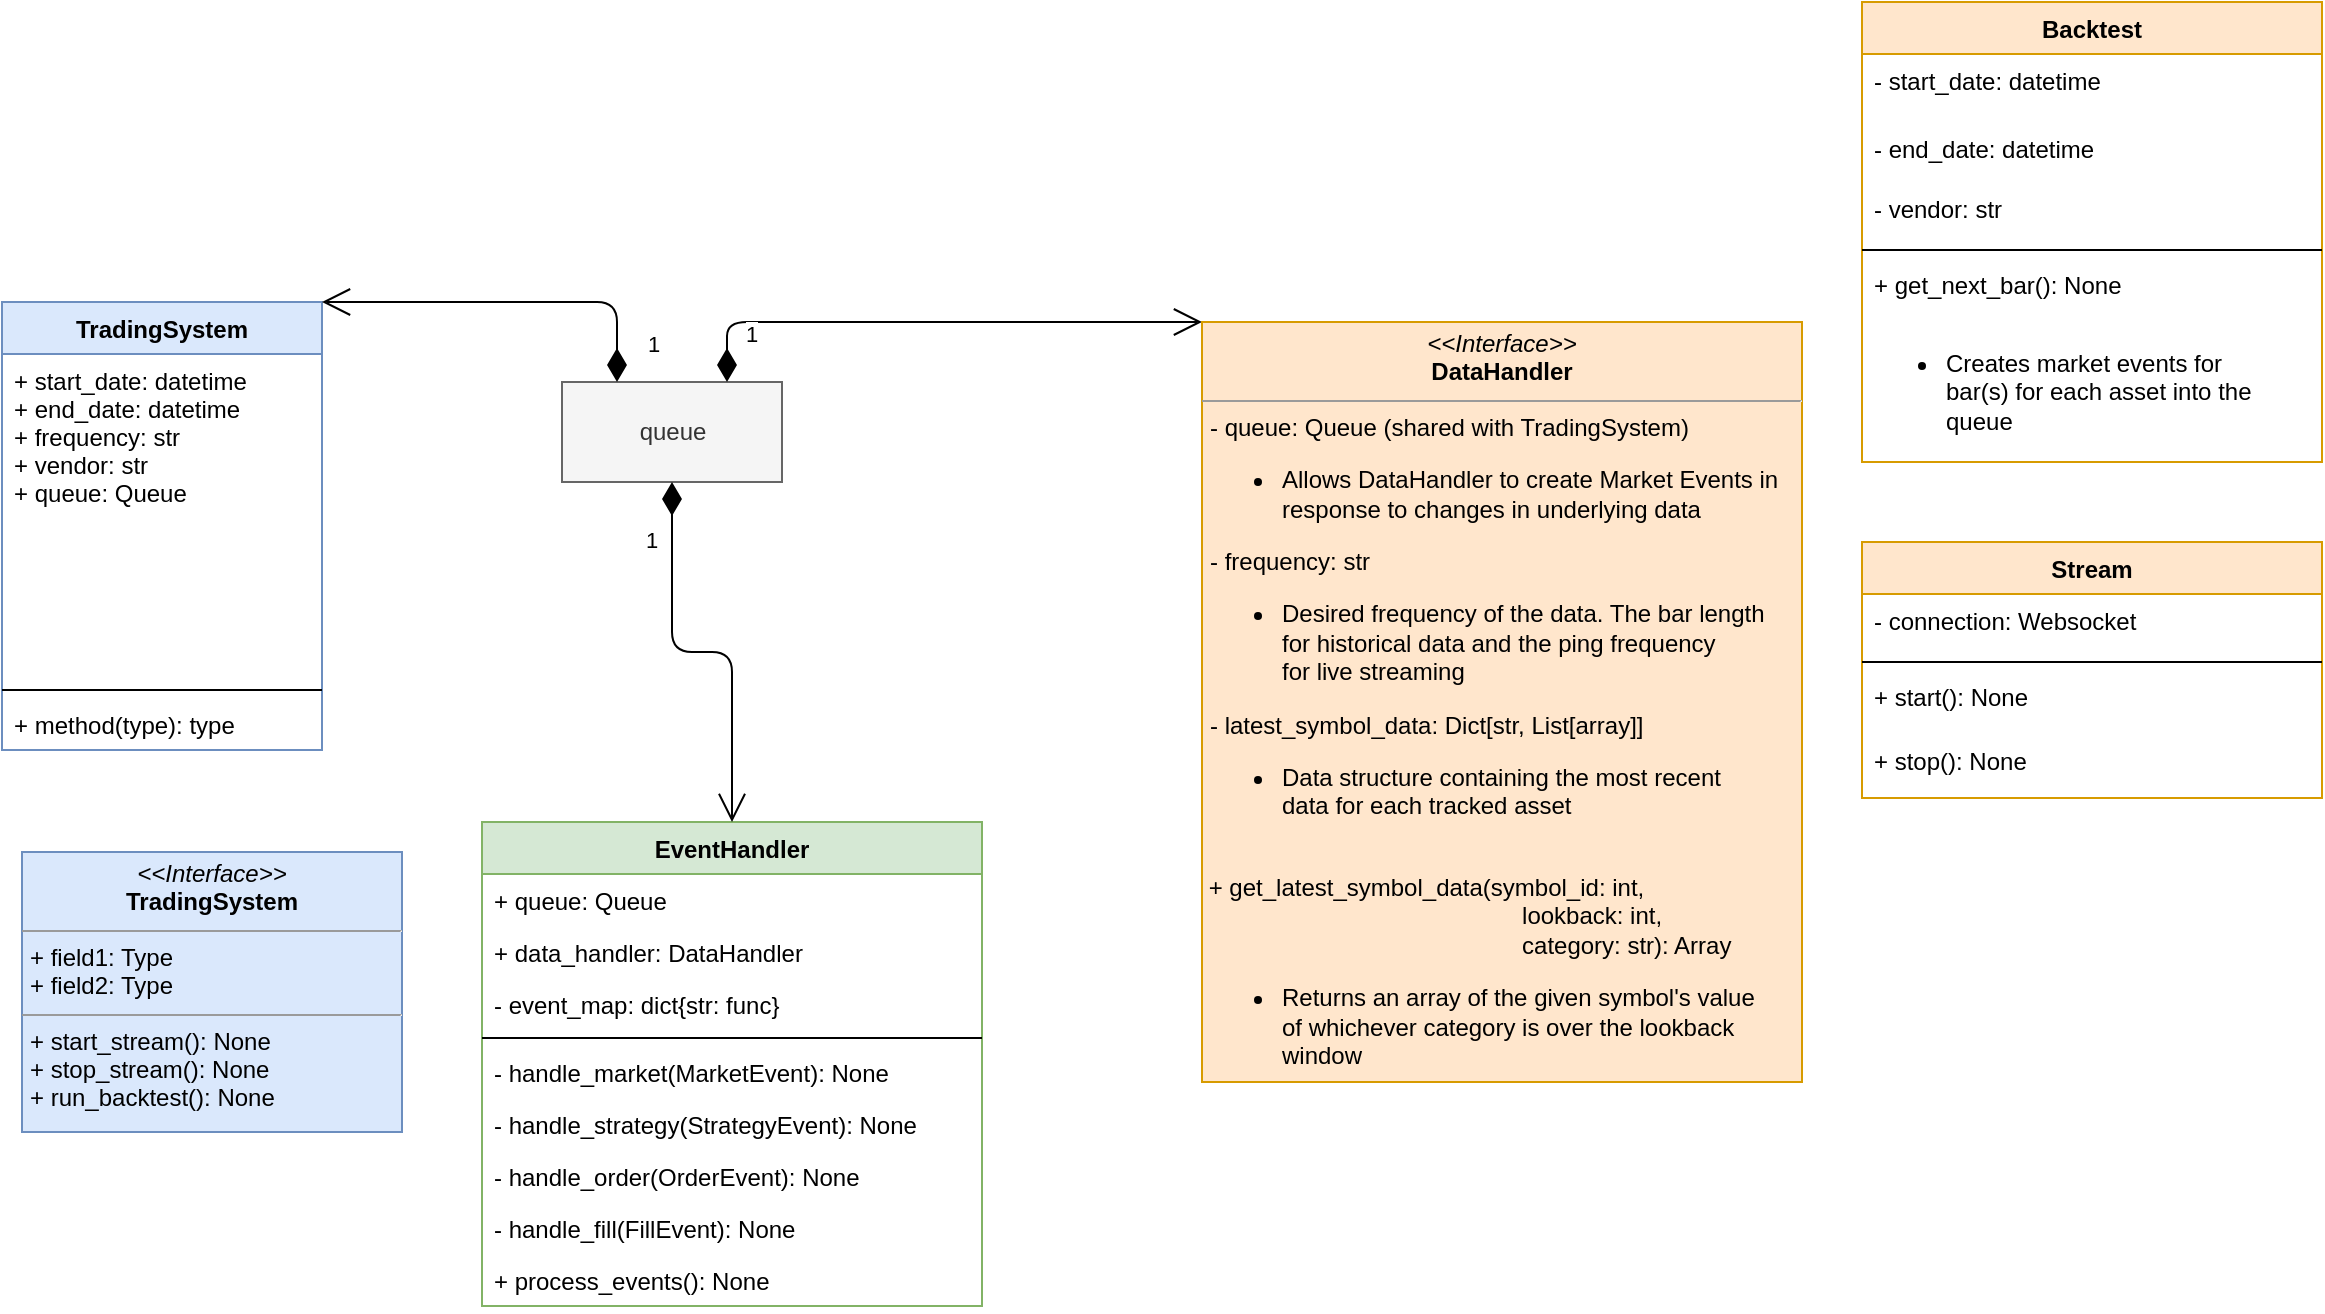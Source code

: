 <mxfile version="15.1.3" type="device"><diagram id="C5RBs43oDa-KdzZeNtuy" name="Page-1"><mxGraphModel dx="1933" dy="957" grid="1" gridSize="10" guides="1" tooltips="1" connect="1" arrows="1" fold="1" page="1" pageScale="1" pageWidth="827" pageHeight="1169" math="0" shadow="0"><root><mxCell id="WIyWlLk6GJQsqaUBKTNV-0"/><mxCell id="WIyWlLk6GJQsqaUBKTNV-1" parent="WIyWlLk6GJQsqaUBKTNV-0"/><mxCell id="_k8W7j_qu6eyTOmp5qZD-9" value="TradingSystem" style="swimlane;fontStyle=1;align=center;verticalAlign=top;childLayout=stackLayout;horizontal=1;startSize=26;horizontalStack=0;resizeParent=1;resizeParentMax=0;resizeLast=0;collapsible=1;marginBottom=0;fillColor=#dae8fc;strokeColor=#6c8ebf;" parent="WIyWlLk6GJQsqaUBKTNV-1" vertex="1"><mxGeometry x="-50" y="300" width="160" height="224" as="geometry"/></mxCell><mxCell id="_k8W7j_qu6eyTOmp5qZD-10" value="+ start_date: datetime&#10;+ end_date: datetime&#10;+ frequency: str&#10;+ vendor: str&#10;+ queue: Queue" style="text;strokeColor=none;fillColor=none;align=left;verticalAlign=top;spacingLeft=4;spacingRight=4;overflow=hidden;rotatable=0;points=[[0,0.5],[1,0.5]];portConstraint=eastwest;" parent="_k8W7j_qu6eyTOmp5qZD-9" vertex="1"><mxGeometry y="26" width="160" height="164" as="geometry"/></mxCell><mxCell id="_k8W7j_qu6eyTOmp5qZD-11" value="" style="line;strokeWidth=1;fillColor=none;align=left;verticalAlign=middle;spacingTop=-1;spacingLeft=3;spacingRight=3;rotatable=0;labelPosition=right;points=[];portConstraint=eastwest;" parent="_k8W7j_qu6eyTOmp5qZD-9" vertex="1"><mxGeometry y="190" width="160" height="8" as="geometry"/></mxCell><mxCell id="_k8W7j_qu6eyTOmp5qZD-12" value="+ method(type): type" style="text;strokeColor=none;fillColor=none;align=left;verticalAlign=top;spacingLeft=4;spacingRight=4;overflow=hidden;rotatable=0;points=[[0,0.5],[1,0.5]];portConstraint=eastwest;" parent="_k8W7j_qu6eyTOmp5qZD-9" vertex="1"><mxGeometry y="198" width="160" height="26" as="geometry"/></mxCell><mxCell id="_k8W7j_qu6eyTOmp5qZD-13" value="EventHandler" style="swimlane;fontStyle=1;align=center;verticalAlign=top;childLayout=stackLayout;horizontal=1;startSize=26;horizontalStack=0;resizeParent=1;resizeParentMax=0;resizeLast=0;collapsible=1;marginBottom=0;fillColor=#d5e8d4;strokeColor=#82b366;" parent="WIyWlLk6GJQsqaUBKTNV-1" vertex="1"><mxGeometry x="190" y="560" width="250" height="242" as="geometry"/></mxCell><mxCell id="_k8W7j_qu6eyTOmp5qZD-14" value="+ queue: Queue" style="text;strokeColor=none;fillColor=none;align=left;verticalAlign=top;spacingLeft=4;spacingRight=4;overflow=hidden;rotatable=0;points=[[0,0.5],[1,0.5]];portConstraint=eastwest;" parent="_k8W7j_qu6eyTOmp5qZD-13" vertex="1"><mxGeometry y="26" width="250" height="26" as="geometry"/></mxCell><mxCell id="wSkx65rzyunB_vzu4KKB-18" value="+ data_handler: DataHandler" style="text;strokeColor=none;fillColor=none;align=left;verticalAlign=top;spacingLeft=4;spacingRight=4;overflow=hidden;rotatable=0;points=[[0,0.5],[1,0.5]];portConstraint=eastwest;" parent="_k8W7j_qu6eyTOmp5qZD-13" vertex="1"><mxGeometry y="52" width="250" height="26" as="geometry"/></mxCell><mxCell id="wSkx65rzyunB_vzu4KKB-19" value="- event_map: dict{str: func}" style="text;strokeColor=none;fillColor=none;align=left;verticalAlign=top;spacingLeft=4;spacingRight=4;overflow=hidden;rotatable=0;points=[[0,0.5],[1,0.5]];portConstraint=eastwest;" parent="_k8W7j_qu6eyTOmp5qZD-13" vertex="1"><mxGeometry y="78" width="250" height="26" as="geometry"/></mxCell><mxCell id="_k8W7j_qu6eyTOmp5qZD-15" value="" style="line;strokeWidth=1;fillColor=none;align=left;verticalAlign=middle;spacingTop=-1;spacingLeft=3;spacingRight=3;rotatable=0;labelPosition=right;points=[];portConstraint=eastwest;" parent="_k8W7j_qu6eyTOmp5qZD-13" vertex="1"><mxGeometry y="104" width="250" height="8" as="geometry"/></mxCell><mxCell id="_k8W7j_qu6eyTOmp5qZD-16" value="- handle_market(MarketEvent): None" style="text;strokeColor=none;fillColor=none;align=left;verticalAlign=top;spacingLeft=4;spacingRight=4;overflow=hidden;rotatable=0;points=[[0,0.5],[1,0.5]];portConstraint=eastwest;" parent="_k8W7j_qu6eyTOmp5qZD-13" vertex="1"><mxGeometry y="112" width="250" height="26" as="geometry"/></mxCell><mxCell id="wSkx65rzyunB_vzu4KKB-20" value="- handle_strategy(StrategyEvent): None" style="text;strokeColor=none;fillColor=none;align=left;verticalAlign=top;spacingLeft=4;spacingRight=4;overflow=hidden;rotatable=0;points=[[0,0.5],[1,0.5]];portConstraint=eastwest;" parent="_k8W7j_qu6eyTOmp5qZD-13" vertex="1"><mxGeometry y="138" width="250" height="26" as="geometry"/></mxCell><mxCell id="wSkx65rzyunB_vzu4KKB-21" value="- handle_order(OrderEvent): None" style="text;strokeColor=none;fillColor=none;align=left;verticalAlign=top;spacingLeft=4;spacingRight=4;overflow=hidden;rotatable=0;points=[[0,0.5],[1,0.5]];portConstraint=eastwest;" parent="_k8W7j_qu6eyTOmp5qZD-13" vertex="1"><mxGeometry y="164" width="250" height="26" as="geometry"/></mxCell><mxCell id="wSkx65rzyunB_vzu4KKB-22" value="- handle_fill(FillEvent): None" style="text;strokeColor=none;fillColor=none;align=left;verticalAlign=top;spacingLeft=4;spacingRight=4;overflow=hidden;rotatable=0;points=[[0,0.5],[1,0.5]];portConstraint=eastwest;" parent="_k8W7j_qu6eyTOmp5qZD-13" vertex="1"><mxGeometry y="190" width="250" height="26" as="geometry"/></mxCell><mxCell id="1VDRhku7NcBPvDR0xEyP-0" value="+ process_events(): None" style="text;strokeColor=none;fillColor=none;align=left;verticalAlign=top;spacingLeft=4;spacingRight=4;overflow=hidden;rotatable=0;points=[[0,0.5],[1,0.5]];portConstraint=eastwest;" vertex="1" parent="_k8W7j_qu6eyTOmp5qZD-13"><mxGeometry y="216" width="250" height="26" as="geometry"/></mxCell><mxCell id="_k8W7j_qu6eyTOmp5qZD-17" value="queue" style="html=1;fillColor=#f5f5f5;strokeColor=#666666;fontColor=#333333;" parent="WIyWlLk6GJQsqaUBKTNV-1" vertex="1"><mxGeometry x="230" y="340" width="110" height="50" as="geometry"/></mxCell><mxCell id="_k8W7j_qu6eyTOmp5qZD-18" value="Backtest" style="swimlane;fontStyle=1;align=center;verticalAlign=top;childLayout=stackLayout;horizontal=1;startSize=26;horizontalStack=0;resizeParent=1;resizeParentMax=0;resizeLast=0;collapsible=1;marginBottom=0;fillColor=#ffe6cc;strokeColor=#d79b00;" parent="WIyWlLk6GJQsqaUBKTNV-1" vertex="1"><mxGeometry x="880" y="150" width="230" height="230" as="geometry"/></mxCell><mxCell id="wSkx65rzyunB_vzu4KKB-13" value="- start_date: datetime" style="text;strokeColor=none;fillColor=none;align=left;verticalAlign=top;spacingLeft=4;spacingRight=4;overflow=hidden;rotatable=0;points=[[0,0.5],[1,0.5]];portConstraint=eastwest;" parent="_k8W7j_qu6eyTOmp5qZD-18" vertex="1"><mxGeometry y="26" width="230" height="34" as="geometry"/></mxCell><mxCell id="wSkx65rzyunB_vzu4KKB-15" value="- end_date: datetime" style="text;strokeColor=none;fillColor=none;align=left;verticalAlign=top;spacingLeft=4;spacingRight=4;overflow=hidden;rotatable=0;points=[[0,0.5],[1,0.5]];portConstraint=eastwest;" parent="_k8W7j_qu6eyTOmp5qZD-18" vertex="1"><mxGeometry y="60" width="230" height="30" as="geometry"/></mxCell><mxCell id="wSkx65rzyunB_vzu4KKB-16" value="- vendor: str" style="text;strokeColor=none;fillColor=none;align=left;verticalAlign=top;spacingLeft=4;spacingRight=4;overflow=hidden;rotatable=0;points=[[0,0.5],[1,0.5]];portConstraint=eastwest;" parent="_k8W7j_qu6eyTOmp5qZD-18" vertex="1"><mxGeometry y="90" width="230" height="30" as="geometry"/></mxCell><mxCell id="_k8W7j_qu6eyTOmp5qZD-20" value="" style="line;strokeWidth=1;fillColor=none;align=left;verticalAlign=middle;spacingTop=-1;spacingLeft=3;spacingRight=3;rotatable=0;labelPosition=right;points=[];portConstraint=eastwest;" parent="_k8W7j_qu6eyTOmp5qZD-18" vertex="1"><mxGeometry y="120" width="230" height="8" as="geometry"/></mxCell><mxCell id="_k8W7j_qu6eyTOmp5qZD-21" value="+ get_next_bar(): None" style="text;strokeColor=none;fillColor=none;align=left;verticalAlign=top;spacingLeft=4;spacingRight=4;overflow=hidden;rotatable=0;points=[[0,0.5],[1,0.5]];portConstraint=eastwest;" parent="_k8W7j_qu6eyTOmp5qZD-18" vertex="1"><mxGeometry y="128" width="230" height="32" as="geometry"/></mxCell><mxCell id="wSkx65rzyunB_vzu4KKB-17" value="&lt;ul&gt;&lt;li&gt;&lt;span&gt;Creates market events for bar(s)&amp;nbsp;&lt;/span&gt;for each asset into the queue&lt;/li&gt;&lt;/ul&gt;" style="text;html=1;strokeColor=none;fillColor=none;align=left;verticalAlign=middle;whiteSpace=wrap;rounded=0;" parent="_k8W7j_qu6eyTOmp5qZD-18" vertex="1"><mxGeometry y="160" width="230" height="70" as="geometry"/></mxCell><mxCell id="_k8W7j_qu6eyTOmp5qZD-23" value="1" style="endArrow=open;html=1;endSize=12;startArrow=diamondThin;startSize=14;startFill=1;edgeStyle=orthogonalEdgeStyle;align=left;verticalAlign=bottom;exitX=0.25;exitY=0;exitDx=0;exitDy=0;entryX=1;entryY=0;entryDx=0;entryDy=0;" parent="WIyWlLk6GJQsqaUBKTNV-1" source="_k8W7j_qu6eyTOmp5qZD-17" target="_k8W7j_qu6eyTOmp5qZD-9" edge="1"><mxGeometry x="-0.893" y="-12" relative="1" as="geometry"><mxPoint x="110" y="320" as="sourcePoint"/><mxPoint x="285" y="340" as="targetPoint"/><Array as="points"><mxPoint x="258" y="300"/></Array><mxPoint x="1" as="offset"/></mxGeometry></mxCell><mxCell id="_k8W7j_qu6eyTOmp5qZD-24" value="1" style="endArrow=open;html=1;endSize=12;startArrow=diamondThin;startSize=14;startFill=1;edgeStyle=orthogonalEdgeStyle;align=left;verticalAlign=bottom;exitX=0.75;exitY=0;exitDx=0;exitDy=0;entryX=0;entryY=0;entryDx=0;entryDy=0;" parent="WIyWlLk6GJQsqaUBKTNV-1" source="_k8W7j_qu6eyTOmp5qZD-17" target="wSkx65rzyunB_vzu4KKB-0" edge="1"><mxGeometry x="-0.887" y="-7" relative="1" as="geometry"><mxPoint x="330" y="390" as="sourcePoint"/><mxPoint x="490" y="390" as="targetPoint"/><Array as="points"><mxPoint x="403" y="310"/><mxPoint x="540" y="310"/></Array><mxPoint as="offset"/></mxGeometry></mxCell><mxCell id="_k8W7j_qu6eyTOmp5qZD-25" value="1" style="endArrow=open;html=1;endSize=12;startArrow=diamondThin;startSize=14;startFill=1;edgeStyle=orthogonalEdgeStyle;align=left;verticalAlign=bottom;entryX=0.5;entryY=0;entryDx=0;entryDy=0;exitX=0.5;exitY=1;exitDx=0;exitDy=0;" parent="WIyWlLk6GJQsqaUBKTNV-1" source="_k8W7j_qu6eyTOmp5qZD-17" target="_k8W7j_qu6eyTOmp5qZD-13" edge="1"><mxGeometry x="-0.619" y="-15" relative="1" as="geometry"><mxPoint x="260" y="410" as="sourcePoint"/><mxPoint x="400" y="370" as="targetPoint"/><mxPoint as="offset"/></mxGeometry></mxCell><mxCell id="wSkx65rzyunB_vzu4KKB-0" value="&lt;p style=&quot;margin: 0px ; margin-top: 4px ; text-align: center&quot;&gt;&lt;i&gt;&amp;lt;&amp;lt;Interface&amp;gt;&amp;gt;&lt;/i&gt;&lt;br&gt;&lt;b&gt;DataHandler&lt;/b&gt;&lt;/p&gt;&lt;hr size=&quot;1&quot;&gt;&lt;p style=&quot;margin: 0px ; margin-left: 4px&quot;&gt;- queue: Queue (shared with TradingSystem)&lt;br&gt;&lt;/p&gt;&lt;p style=&quot;margin: 0px ; margin-left: 4px&quot;&gt;&lt;/p&gt;&lt;ul&gt;&lt;li&gt;Allows DataHandler to create Market Events in &lt;br&gt;response to changes in underlying data&lt;/li&gt;&lt;/ul&gt;&lt;p&gt;&lt;/p&gt;&lt;p style=&quot;margin: 0px ; margin-left: 4px&quot;&gt;- frequency: str&lt;/p&gt;&lt;p style=&quot;margin: 0px ; margin-left: 4px&quot;&gt;&lt;/p&gt;&lt;ul&gt;&lt;li&gt;Desired frequency of the data. The bar length &lt;br&gt;for historical data and the ping frequency &lt;br&gt;for live streaming&lt;/li&gt;&lt;/ul&gt;&lt;p&gt;&lt;/p&gt;&lt;p style=&quot;margin: 0px ; margin-left: 4px&quot;&gt;- latest_symbol_data: Dict[str, List[array]]&lt;/p&gt;&lt;p style=&quot;margin: 0px ; margin-left: 4px&quot;&gt;&lt;/p&gt;&lt;ul&gt;&lt;li&gt;Data structure containing the most recent &lt;br&gt;data for each tracked asset&lt;/li&gt;&lt;/ul&gt;&lt;p&gt;&lt;/p&gt;&lt;p style=&quot;margin: 0px ; margin-left: 4px&quot;&gt;&lt;br&gt;&lt;/p&gt;&amp;nbsp;+ get_latest_symbol_data(symbol_id: int, &lt;br&gt;&lt;span style=&quot;white-space: pre&quot;&gt;&#9;&lt;/span&gt;&lt;span style=&quot;white-space: pre&quot;&gt;&#9;&lt;/span&gt;&lt;span style=&quot;white-space: pre&quot;&gt;&#9;&lt;/span&gt;&lt;span style=&quot;white-space: pre&quot;&gt;&#9;&lt;/span&gt;&lt;span style=&quot;white-space: pre&quot;&gt;&#9;&lt;/span&gt;&lt;span style=&quot;white-space: pre&quot;&gt;&#9;&lt;/span&gt;lookback: int, &lt;br&gt;&lt;span style=&quot;white-space: pre&quot;&gt;&#9;&lt;/span&gt;&lt;span style=&quot;white-space: pre&quot;&gt;&#9;&lt;/span&gt;&lt;span style=&quot;white-space: pre&quot;&gt;&#9;&lt;/span&gt;&lt;span style=&quot;white-space: pre&quot;&gt;&#9;&lt;/span&gt;&lt;span style=&quot;white-space: pre&quot;&gt;&#9;&lt;/span&gt;&lt;span style=&quot;white-space: pre&quot;&gt;&#9;&lt;/span&gt;category: str): Array&lt;br&gt;&lt;ul&gt;&lt;li&gt;&lt;span&gt;Returns an array of the given symbol's value&amp;nbsp;&lt;br&gt;&lt;/span&gt;&lt;span&gt;of whichever category is over the lookback&amp;nbsp;&lt;br&gt;&lt;/span&gt;&lt;span&gt;window&amp;nbsp;&lt;/span&gt;&lt;/li&gt;&lt;/ul&gt;&lt;p style=&quot;margin: 0px ; margin-left: 4px&quot;&gt;&lt;br&gt;&lt;/p&gt;" style="verticalAlign=top;align=left;overflow=fill;fontSize=12;fontFamily=Helvetica;html=1;fillColor=#ffe6cc;strokeColor=#d79b00;" parent="WIyWlLk6GJQsqaUBKTNV-1" vertex="1"><mxGeometry x="550" y="310" width="300" height="380" as="geometry"/></mxCell><mxCell id="wSkx65rzyunB_vzu4KKB-5" value="Stream" style="swimlane;fontStyle=1;align=center;verticalAlign=top;childLayout=stackLayout;horizontal=1;startSize=26;horizontalStack=0;resizeParent=1;resizeParentMax=0;resizeLast=0;collapsible=1;marginBottom=0;fillColor=#ffe6cc;strokeColor=#d79b00;" parent="WIyWlLk6GJQsqaUBKTNV-1" vertex="1"><mxGeometry x="880" y="420" width="230" height="128" as="geometry"/></mxCell><mxCell id="wSkx65rzyunB_vzu4KKB-10" value="- connection: Websocket&#10;" style="text;strokeColor=none;fillColor=none;align=left;verticalAlign=top;spacingLeft=4;spacingRight=4;overflow=hidden;rotatable=0;points=[[0,0.5],[1,0.5]];portConstraint=eastwest;" parent="wSkx65rzyunB_vzu4KKB-5" vertex="1"><mxGeometry y="26" width="230" height="30" as="geometry"/></mxCell><mxCell id="wSkx65rzyunB_vzu4KKB-7" value="" style="line;strokeWidth=1;fillColor=none;align=left;verticalAlign=middle;spacingTop=-1;spacingLeft=3;spacingRight=3;rotatable=0;labelPosition=right;points=[];portConstraint=eastwest;" parent="wSkx65rzyunB_vzu4KKB-5" vertex="1"><mxGeometry y="56" width="230" height="8" as="geometry"/></mxCell><mxCell id="wSkx65rzyunB_vzu4KKB-9" value="+ start(): None" style="text;strokeColor=none;fillColor=none;align=left;verticalAlign=top;spacingLeft=4;spacingRight=4;overflow=hidden;rotatable=0;points=[[0,0.5],[1,0.5]];portConstraint=eastwest;" parent="wSkx65rzyunB_vzu4KKB-5" vertex="1"><mxGeometry y="64" width="230" height="32" as="geometry"/></mxCell><mxCell id="wSkx65rzyunB_vzu4KKB-8" value="+ stop(): None" style="text;strokeColor=none;fillColor=none;align=left;verticalAlign=top;spacingLeft=4;spacingRight=4;overflow=hidden;rotatable=0;points=[[0,0.5],[1,0.5]];portConstraint=eastwest;" parent="wSkx65rzyunB_vzu4KKB-5" vertex="1"><mxGeometry y="96" width="230" height="32" as="geometry"/></mxCell><mxCell id="wSkx65rzyunB_vzu4KKB-23" value="&lt;p style=&quot;margin: 0px ; margin-top: 4px ; text-align: center&quot;&gt;&lt;i&gt;&amp;lt;&amp;lt;Interface&amp;gt;&amp;gt;&lt;/i&gt;&lt;br&gt;&lt;b&gt;TradingSystem&lt;/b&gt;&lt;/p&gt;&lt;hr size=&quot;1&quot;&gt;&lt;p style=&quot;margin: 0px ; margin-left: 4px&quot;&gt;+ field1: Type&lt;br&gt;+ field2: Type&lt;/p&gt;&lt;hr size=&quot;1&quot;&gt;&lt;p style=&quot;margin: 0px ; margin-left: 4px&quot;&gt;+ start_stream(): None&lt;br&gt;+ stop_stream(): None&lt;/p&gt;&lt;p style=&quot;margin: 0px ; margin-left: 4px&quot;&gt;+ run_backtest(): None&lt;/p&gt;" style="verticalAlign=top;align=left;overflow=fill;fontSize=12;fontFamily=Helvetica;html=1;fillColor=#dae8fc;strokeColor=#6c8ebf;" parent="WIyWlLk6GJQsqaUBKTNV-1" vertex="1"><mxGeometry x="-40" y="575" width="190" height="140" as="geometry"/></mxCell></root></mxGraphModel></diagram></mxfile>